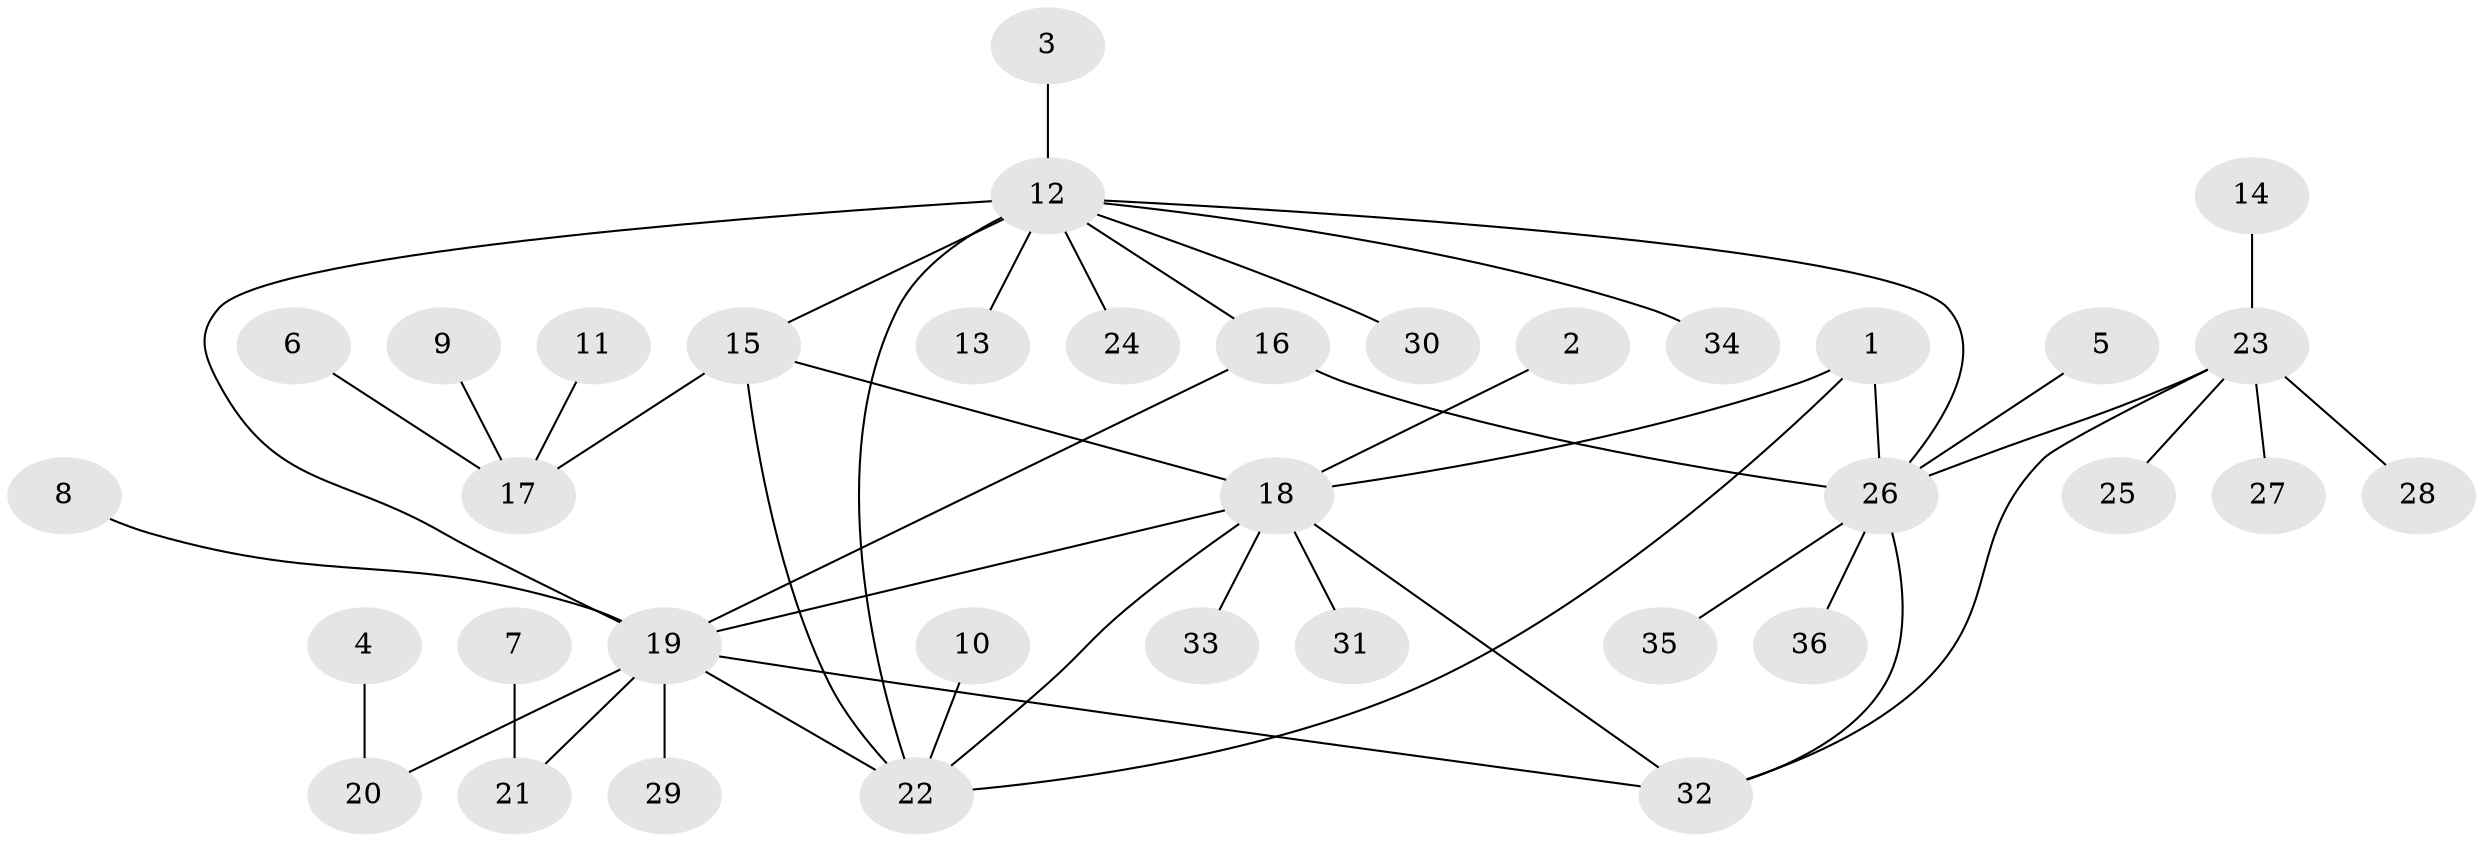 // original degree distribution, {5: 0.07142857142857142, 8: 0.05714285714285714, 4: 0.07142857142857142, 7: 0.014285714285714285, 9: 0.014285714285714285, 3: 0.04285714285714286, 1: 0.5428571428571428, 2: 0.17142857142857143, 6: 0.014285714285714285}
// Generated by graph-tools (version 1.1) at 2025/26/03/09/25 03:26:46]
// undirected, 36 vertices, 46 edges
graph export_dot {
graph [start="1"]
  node [color=gray90,style=filled];
  1;
  2;
  3;
  4;
  5;
  6;
  7;
  8;
  9;
  10;
  11;
  12;
  13;
  14;
  15;
  16;
  17;
  18;
  19;
  20;
  21;
  22;
  23;
  24;
  25;
  26;
  27;
  28;
  29;
  30;
  31;
  32;
  33;
  34;
  35;
  36;
  1 -- 18 [weight=2.0];
  1 -- 22 [weight=1.0];
  1 -- 26 [weight=1.0];
  2 -- 18 [weight=1.0];
  3 -- 12 [weight=1.0];
  4 -- 20 [weight=1.0];
  5 -- 26 [weight=1.0];
  6 -- 17 [weight=1.0];
  7 -- 21 [weight=1.0];
  8 -- 19 [weight=1.0];
  9 -- 17 [weight=1.0];
  10 -- 22 [weight=1.0];
  11 -- 17 [weight=1.0];
  12 -- 13 [weight=1.0];
  12 -- 15 [weight=2.0];
  12 -- 16 [weight=1.0];
  12 -- 19 [weight=1.0];
  12 -- 22 [weight=1.0];
  12 -- 24 [weight=1.0];
  12 -- 26 [weight=1.0];
  12 -- 30 [weight=1.0];
  12 -- 34 [weight=1.0];
  14 -- 23 [weight=1.0];
  15 -- 17 [weight=1.0];
  15 -- 18 [weight=2.0];
  15 -- 22 [weight=1.0];
  16 -- 19 [weight=1.0];
  16 -- 26 [weight=1.0];
  18 -- 19 [weight=1.0];
  18 -- 22 [weight=1.0];
  18 -- 31 [weight=1.0];
  18 -- 32 [weight=1.0];
  18 -- 33 [weight=1.0];
  19 -- 20 [weight=1.0];
  19 -- 21 [weight=1.0];
  19 -- 22 [weight=1.0];
  19 -- 29 [weight=2.0];
  19 -- 32 [weight=1.0];
  23 -- 25 [weight=1.0];
  23 -- 26 [weight=1.0];
  23 -- 27 [weight=1.0];
  23 -- 28 [weight=1.0];
  23 -- 32 [weight=1.0];
  26 -- 32 [weight=1.0];
  26 -- 35 [weight=1.0];
  26 -- 36 [weight=1.0];
}
